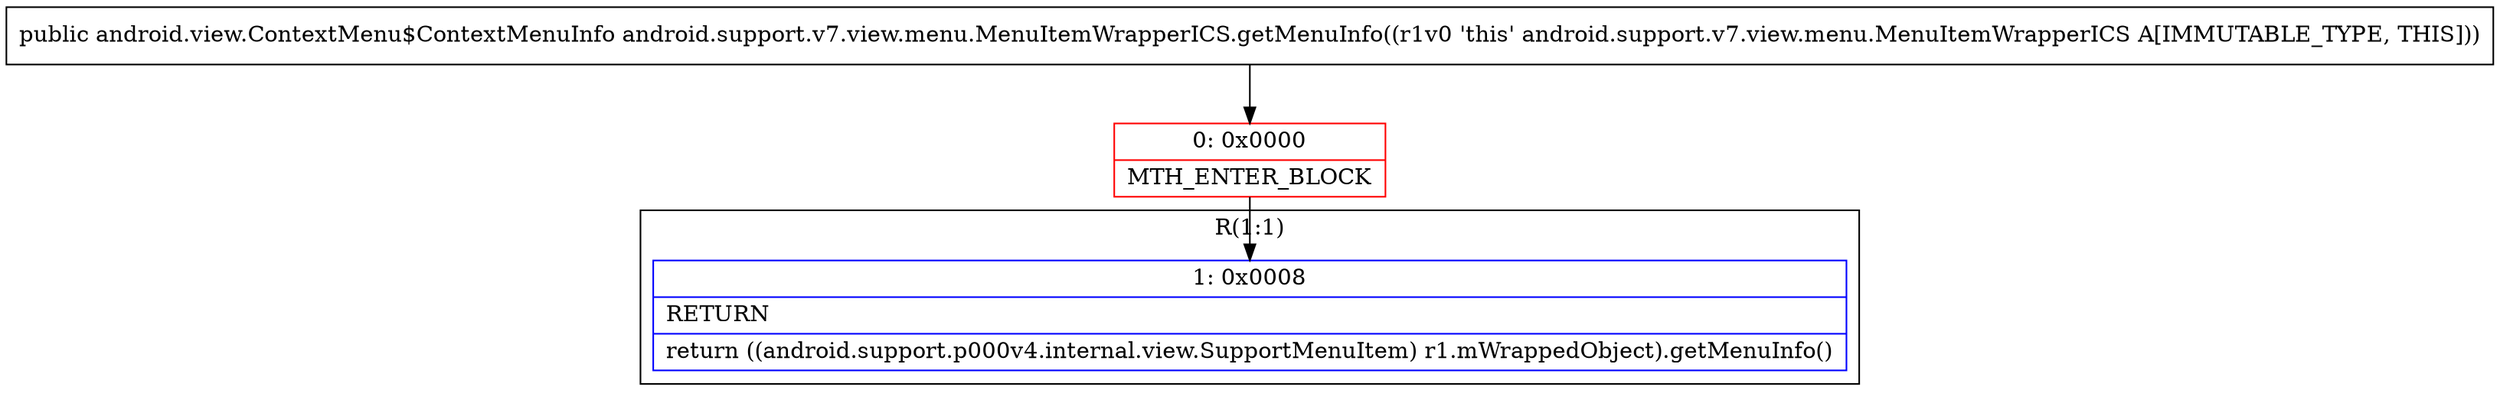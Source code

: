 digraph "CFG forandroid.support.v7.view.menu.MenuItemWrapperICS.getMenuInfo()Landroid\/view\/ContextMenu$ContextMenuInfo;" {
subgraph cluster_Region_1656982818 {
label = "R(1:1)";
node [shape=record,color=blue];
Node_1 [shape=record,label="{1\:\ 0x0008|RETURN\l|return ((android.support.p000v4.internal.view.SupportMenuItem) r1.mWrappedObject).getMenuInfo()\l}"];
}
Node_0 [shape=record,color=red,label="{0\:\ 0x0000|MTH_ENTER_BLOCK\l}"];
MethodNode[shape=record,label="{public android.view.ContextMenu$ContextMenuInfo android.support.v7.view.menu.MenuItemWrapperICS.getMenuInfo((r1v0 'this' android.support.v7.view.menu.MenuItemWrapperICS A[IMMUTABLE_TYPE, THIS])) }"];
MethodNode -> Node_0;
Node_0 -> Node_1;
}

